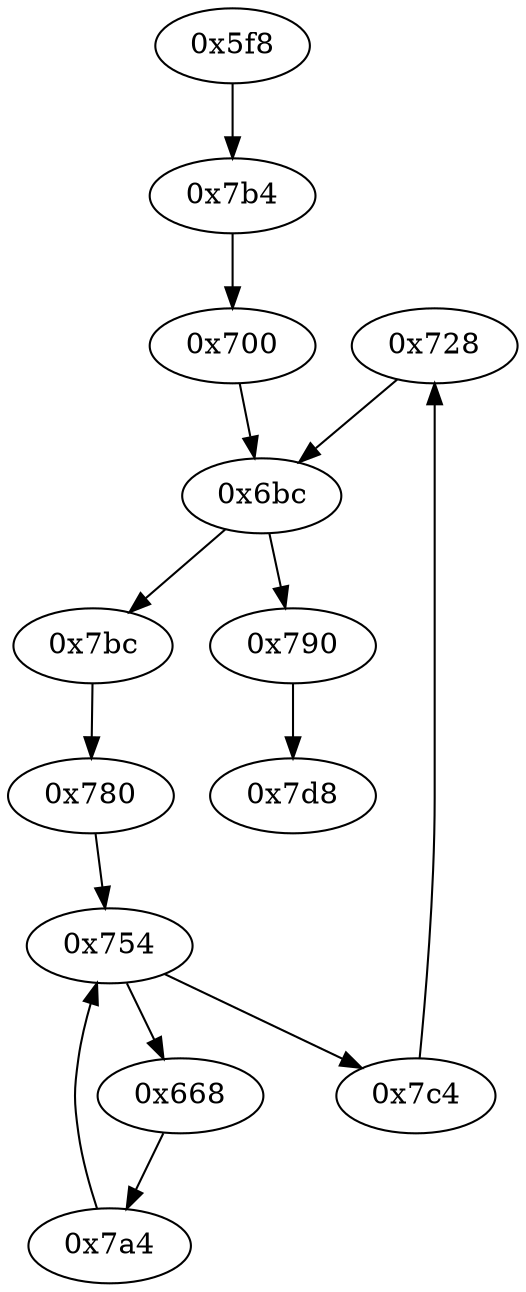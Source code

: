 strict digraph "" {
	"0x728"	 [opcode="[u'ldr', u'ldr', u'mov', u'b']"];
	"0x6bc"	 [opcode="[u'str', u'str', u'ldr', u'ldr', u'ldr', u'cmp', u'mov', u'b']"];
	"0x728" -> "0x6bc";
	"0x700"	 [opcode="[u'mov', u'mov', u'mov', u'b']"];
	"0x700" -> "0x6bc";
	"0x7d8"	 [opcode="[u'mov', u'sub', u'pop']"];
	"0x668"	 [opcode="[u'ldr', u'ldr', u'add', u'str', u'ldr', u'add', u'str', u'ldr', u'b']"];
	"0x7a4"	 [opcode="[u'ldr', u'ldr', u'mov', u'b']"];
	"0x668" -> "0x7a4";
	"0x780"	 [opcode="[u'ldr', u'mov', u'mov', u'b']"];
	"0x754"	 [opcode="[u'ldr', u'str', u'str', u'ldr', u'ldrb', u'ldr', u'ldr', u'ldr', u'cmp', u'mov', u'b']"];
	"0x780" -> "0x754";
	"0x7bc"	 [opcode="[u'ldr', u'b']"];
	"0x7bc" -> "0x780";
	"0x6bc" -> "0x7bc";
	"0x790"	 [opcode="[u'ldr', u'mov', u'bl', u'ldr', u'b']"];
	"0x6bc" -> "0x790";
	"0x790" -> "0x7d8";
	"0x754" -> "0x668";
	"0x7c4"	 [opcode="[u'ldr', u'add', u'str', u'ldr', u'b']"];
	"0x754" -> "0x7c4";
	"0x7c4" -> "0x728";
	"0x7b4"	 [opcode="[u'ldr', u'b']"];
	"0x7b4" -> "0x700";
	"0x5f8"	 [opcode="[u'push', u'add', u'sub', u'str', u'ldr', u'ldr', u'ldr', u'ldr', u'add', u'b']"];
	"0x5f8" -> "0x7b4";
	"0x7a4" -> "0x754";
}
